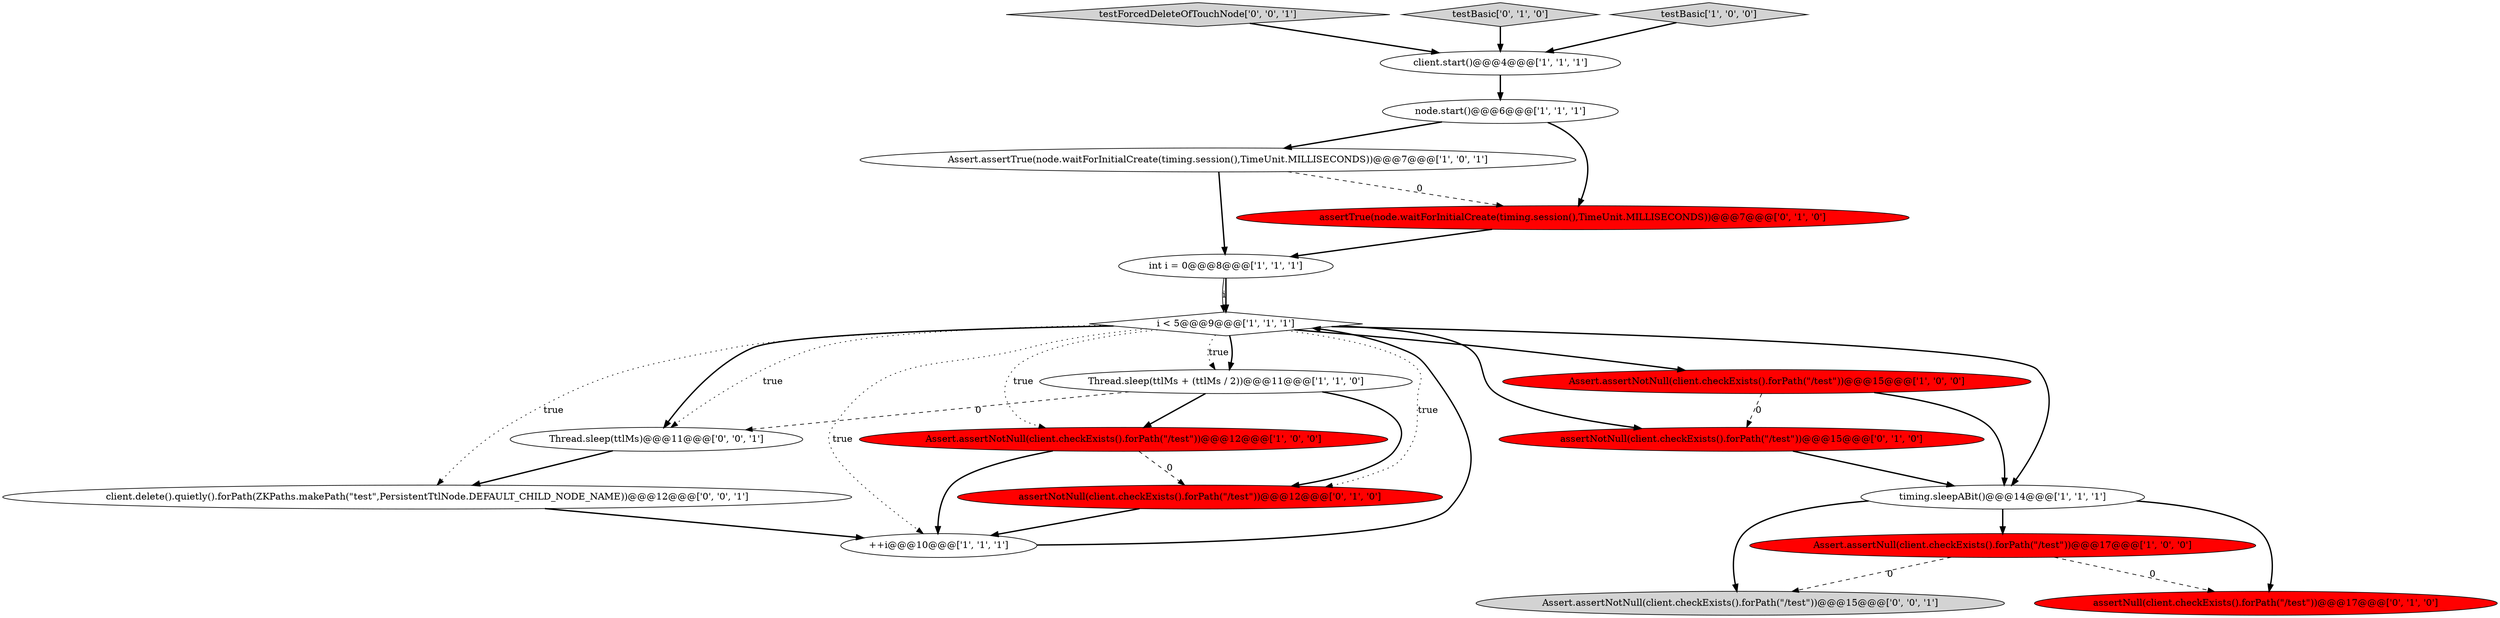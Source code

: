 digraph {
5 [style = filled, label = "node.start()@@@6@@@['1', '1', '1']", fillcolor = white, shape = ellipse image = "AAA0AAABBB1BBB"];
13 [style = filled, label = "assertNotNull(client.checkExists().forPath(\"/test\"))@@@12@@@['0', '1', '0']", fillcolor = red, shape = ellipse image = "AAA1AAABBB2BBB"];
19 [style = filled, label = "testForcedDeleteOfTouchNode['0', '0', '1']", fillcolor = lightgray, shape = diamond image = "AAA0AAABBB3BBB"];
20 [style = filled, label = "Thread.sleep(ttlMs)@@@11@@@['0', '0', '1']", fillcolor = white, shape = ellipse image = "AAA0AAABBB3BBB"];
18 [style = filled, label = "Assert.assertNotNull(client.checkExists().forPath(\"/test\"))@@@15@@@['0', '0', '1']", fillcolor = lightgray, shape = ellipse image = "AAA0AAABBB3BBB"];
10 [style = filled, label = "client.start()@@@4@@@['1', '1', '1']", fillcolor = white, shape = ellipse image = "AAA0AAABBB1BBB"];
16 [style = filled, label = "testBasic['0', '1', '0']", fillcolor = lightgray, shape = diamond image = "AAA0AAABBB2BBB"];
11 [style = filled, label = "Assert.assertNotNull(client.checkExists().forPath(\"/test\"))@@@12@@@['1', '0', '0']", fillcolor = red, shape = ellipse image = "AAA1AAABBB1BBB"];
1 [style = filled, label = "Thread.sleep(ttlMs + (ttlMs / 2))@@@11@@@['1', '1', '0']", fillcolor = white, shape = ellipse image = "AAA0AAABBB1BBB"];
7 [style = filled, label = "i < 5@@@9@@@['1', '1', '1']", fillcolor = white, shape = diamond image = "AAA0AAABBB1BBB"];
9 [style = filled, label = "Assert.assertTrue(node.waitForInitialCreate(timing.session(),TimeUnit.MILLISECONDS))@@@7@@@['1', '0', '1']", fillcolor = white, shape = ellipse image = "AAA0AAABBB1BBB"];
0 [style = filled, label = "Assert.assertNull(client.checkExists().forPath(\"/test\"))@@@17@@@['1', '0', '0']", fillcolor = red, shape = ellipse image = "AAA1AAABBB1BBB"];
12 [style = filled, label = "assertNotNull(client.checkExists().forPath(\"/test\"))@@@15@@@['0', '1', '0']", fillcolor = red, shape = ellipse image = "AAA1AAABBB2BBB"];
3 [style = filled, label = "Assert.assertNotNull(client.checkExists().forPath(\"/test\"))@@@15@@@['1', '0', '0']", fillcolor = red, shape = ellipse image = "AAA1AAABBB1BBB"];
14 [style = filled, label = "assertNull(client.checkExists().forPath(\"/test\"))@@@17@@@['0', '1', '0']", fillcolor = red, shape = ellipse image = "AAA1AAABBB2BBB"];
6 [style = filled, label = "int i = 0@@@8@@@['1', '1', '1']", fillcolor = white, shape = ellipse image = "AAA0AAABBB1BBB"];
2 [style = filled, label = "timing.sleepABit()@@@14@@@['1', '1', '1']", fillcolor = white, shape = ellipse image = "AAA0AAABBB1BBB"];
15 [style = filled, label = "assertTrue(node.waitForInitialCreate(timing.session(),TimeUnit.MILLISECONDS))@@@7@@@['0', '1', '0']", fillcolor = red, shape = ellipse image = "AAA1AAABBB2BBB"];
17 [style = filled, label = "client.delete().quietly().forPath(ZKPaths.makePath(\"test\",PersistentTtlNode.DEFAULT_CHILD_NODE_NAME))@@@12@@@['0', '0', '1']", fillcolor = white, shape = ellipse image = "AAA0AAABBB3BBB"];
4 [style = filled, label = "testBasic['1', '0', '0']", fillcolor = lightgray, shape = diamond image = "AAA0AAABBB1BBB"];
8 [style = filled, label = "++i@@@10@@@['1', '1', '1']", fillcolor = white, shape = ellipse image = "AAA0AAABBB1BBB"];
4->10 [style = bold, label=""];
17->8 [style = bold, label=""];
20->17 [style = bold, label=""];
7->1 [style = bold, label=""];
5->9 [style = bold, label=""];
7->12 [style = bold, label=""];
16->10 [style = bold, label=""];
7->13 [style = dotted, label="true"];
5->15 [style = bold, label=""];
2->18 [style = bold, label=""];
19->10 [style = bold, label=""];
15->6 [style = bold, label=""];
7->20 [style = bold, label=""];
6->7 [style = solid, label="i"];
1->13 [style = bold, label=""];
7->3 [style = bold, label=""];
8->7 [style = bold, label=""];
1->11 [style = bold, label=""];
9->6 [style = bold, label=""];
7->20 [style = dotted, label="true"];
1->20 [style = dashed, label="0"];
0->14 [style = dashed, label="0"];
12->2 [style = bold, label=""];
11->13 [style = dashed, label="0"];
2->0 [style = bold, label=""];
10->5 [style = bold, label=""];
7->11 [style = dotted, label="true"];
3->2 [style = bold, label=""];
3->12 [style = dashed, label="0"];
7->2 [style = bold, label=""];
2->14 [style = bold, label=""];
0->18 [style = dashed, label="0"];
11->8 [style = bold, label=""];
13->8 [style = bold, label=""];
6->7 [style = bold, label=""];
7->1 [style = dotted, label="true"];
7->8 [style = dotted, label="true"];
7->17 [style = dotted, label="true"];
9->15 [style = dashed, label="0"];
}
